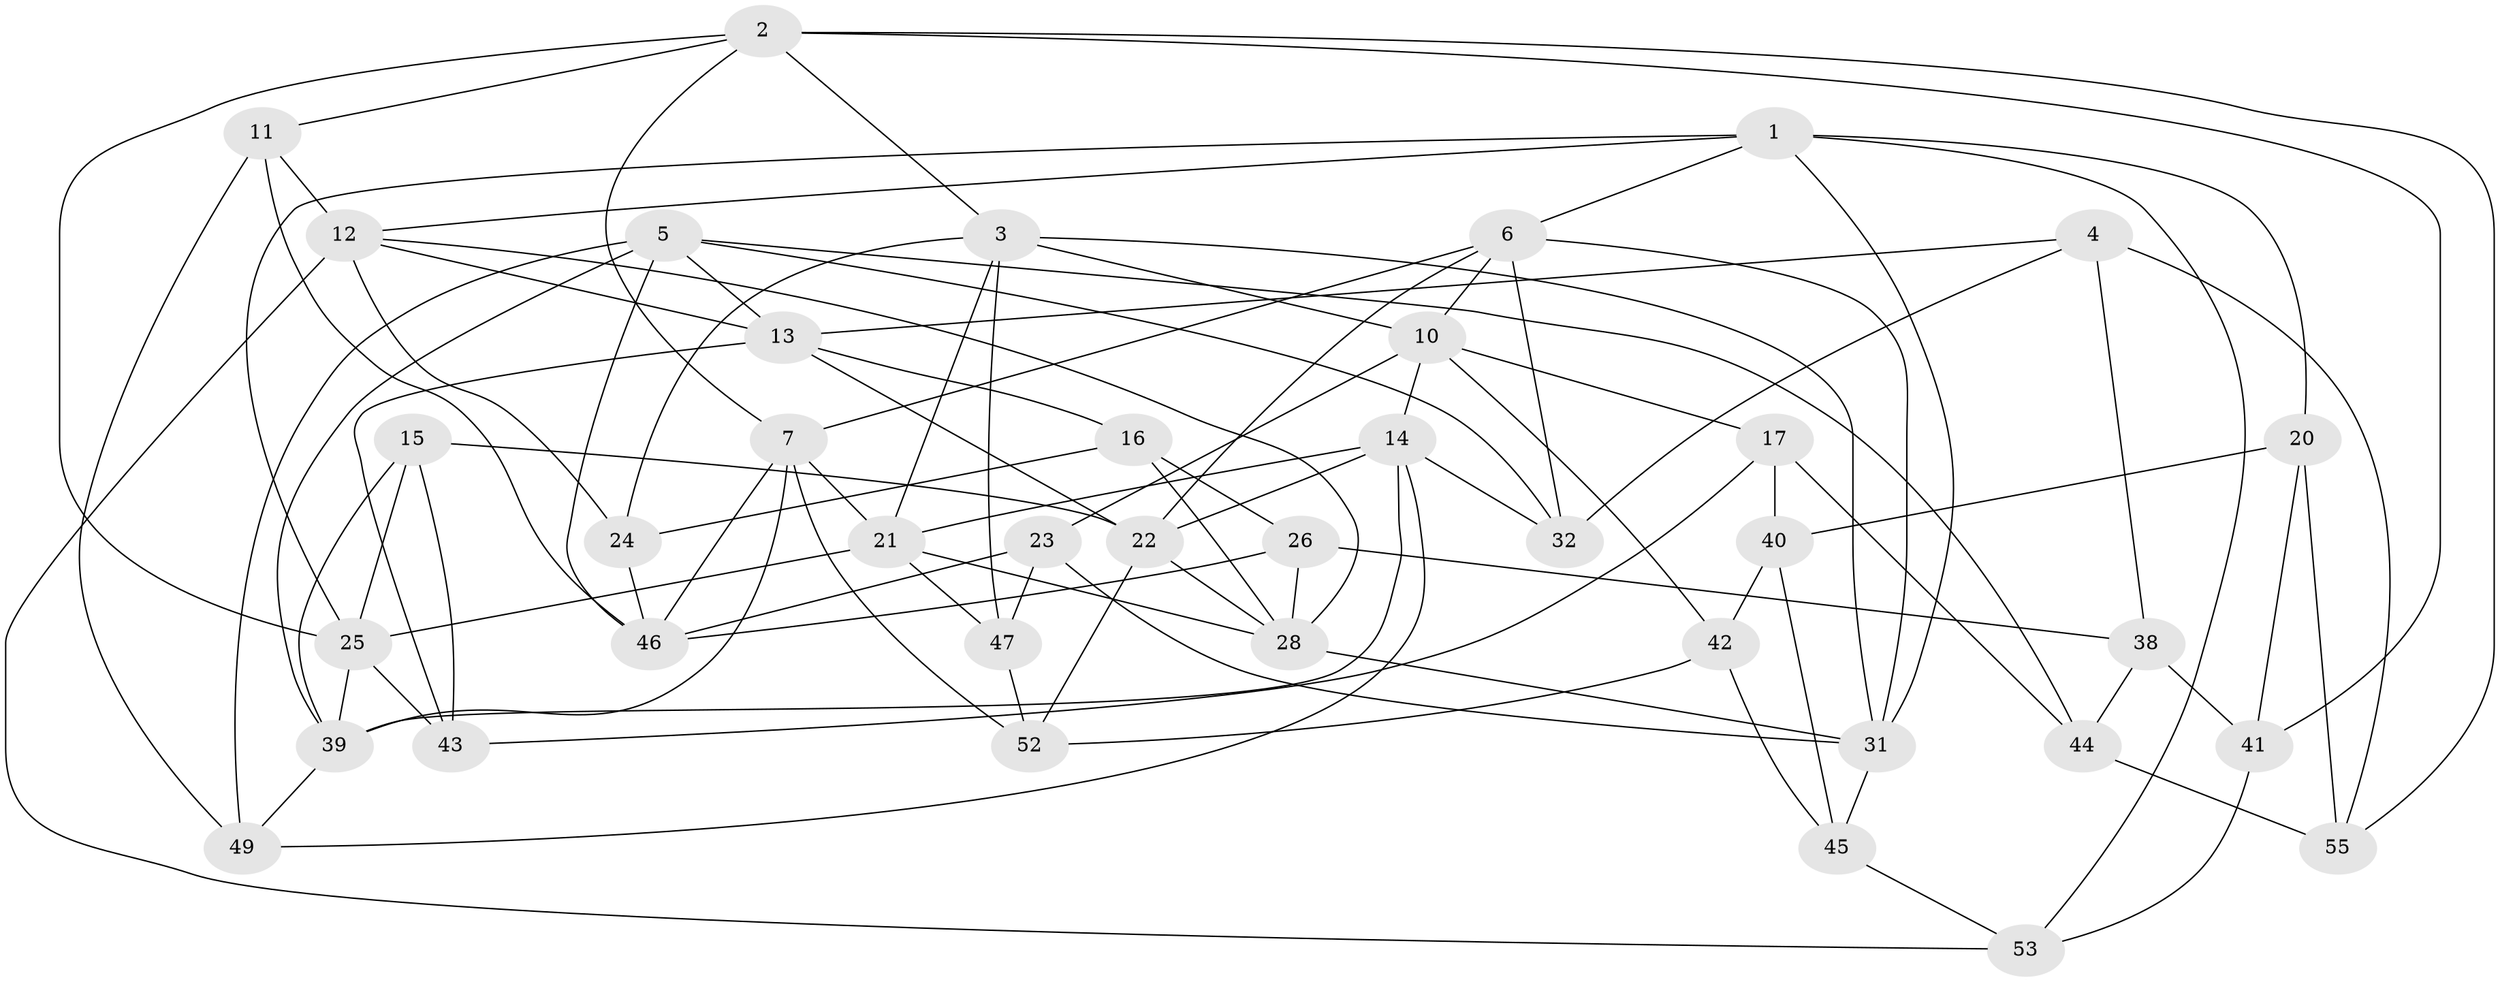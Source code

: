 // original degree distribution, {4: 1.0}
// Generated by graph-tools (version 1.1) at 2025/11/02/27/25 16:11:50]
// undirected, 39 vertices, 95 edges
graph export_dot {
graph [start="1"]
  node [color=gray90,style=filled];
  1 [super="+9"];
  2 [super="+48"];
  3 [super="+8"];
  4;
  5 [super="+33"];
  6 [super="+36"];
  7 [super="+19"];
  10 [super="+18"];
  11;
  12 [super="+34"];
  13 [super="+27"];
  14 [super="+37"];
  15;
  16;
  17;
  20;
  21 [super="+30"];
  22 [super="+35"];
  23;
  24;
  25 [super="+29"];
  26;
  28 [super="+56"];
  31 [super="+54"];
  32;
  38;
  39 [super="+50"];
  40;
  41;
  42;
  43;
  44;
  45;
  46 [super="+51"];
  47;
  49;
  52;
  53;
  55;
  1 -- 20;
  1 -- 31;
  1 -- 6;
  1 -- 12;
  1 -- 53;
  1 -- 25;
  2 -- 7;
  2 -- 41;
  2 -- 3;
  2 -- 25;
  2 -- 11;
  2 -- 55;
  3 -- 24;
  3 -- 47;
  3 -- 10;
  3 -- 21;
  3 -- 31;
  4 -- 38;
  4 -- 32;
  4 -- 55;
  4 -- 13;
  5 -- 49;
  5 -- 44;
  5 -- 13;
  5 -- 32;
  5 -- 46;
  5 -- 39;
  6 -- 32;
  6 -- 22;
  6 -- 10;
  6 -- 7;
  6 -- 31;
  7 -- 46;
  7 -- 21;
  7 -- 52;
  7 -- 39;
  10 -- 17;
  10 -- 42;
  10 -- 23;
  10 -- 14;
  11 -- 12;
  11 -- 49;
  11 -- 46;
  12 -- 24;
  12 -- 53;
  12 -- 28;
  12 -- 13;
  13 -- 16;
  13 -- 43;
  13 -- 22;
  14 -- 32;
  14 -- 22;
  14 -- 21;
  14 -- 49;
  14 -- 39;
  15 -- 43;
  15 -- 22;
  15 -- 39;
  15 -- 25;
  16 -- 24;
  16 -- 28;
  16 -- 26;
  17 -- 40;
  17 -- 43;
  17 -- 44;
  20 -- 55;
  20 -- 41;
  20 -- 40;
  21 -- 47;
  21 -- 28;
  21 -- 25;
  22 -- 52;
  22 -- 28;
  23 -- 47;
  23 -- 31;
  23 -- 46;
  24 -- 46;
  25 -- 43;
  25 -- 39;
  26 -- 38;
  26 -- 46;
  26 -- 28;
  28 -- 31;
  31 -- 45;
  38 -- 41;
  38 -- 44;
  39 -- 49;
  40 -- 45;
  40 -- 42;
  41 -- 53;
  42 -- 52;
  42 -- 45;
  44 -- 55;
  45 -- 53;
  47 -- 52;
}
